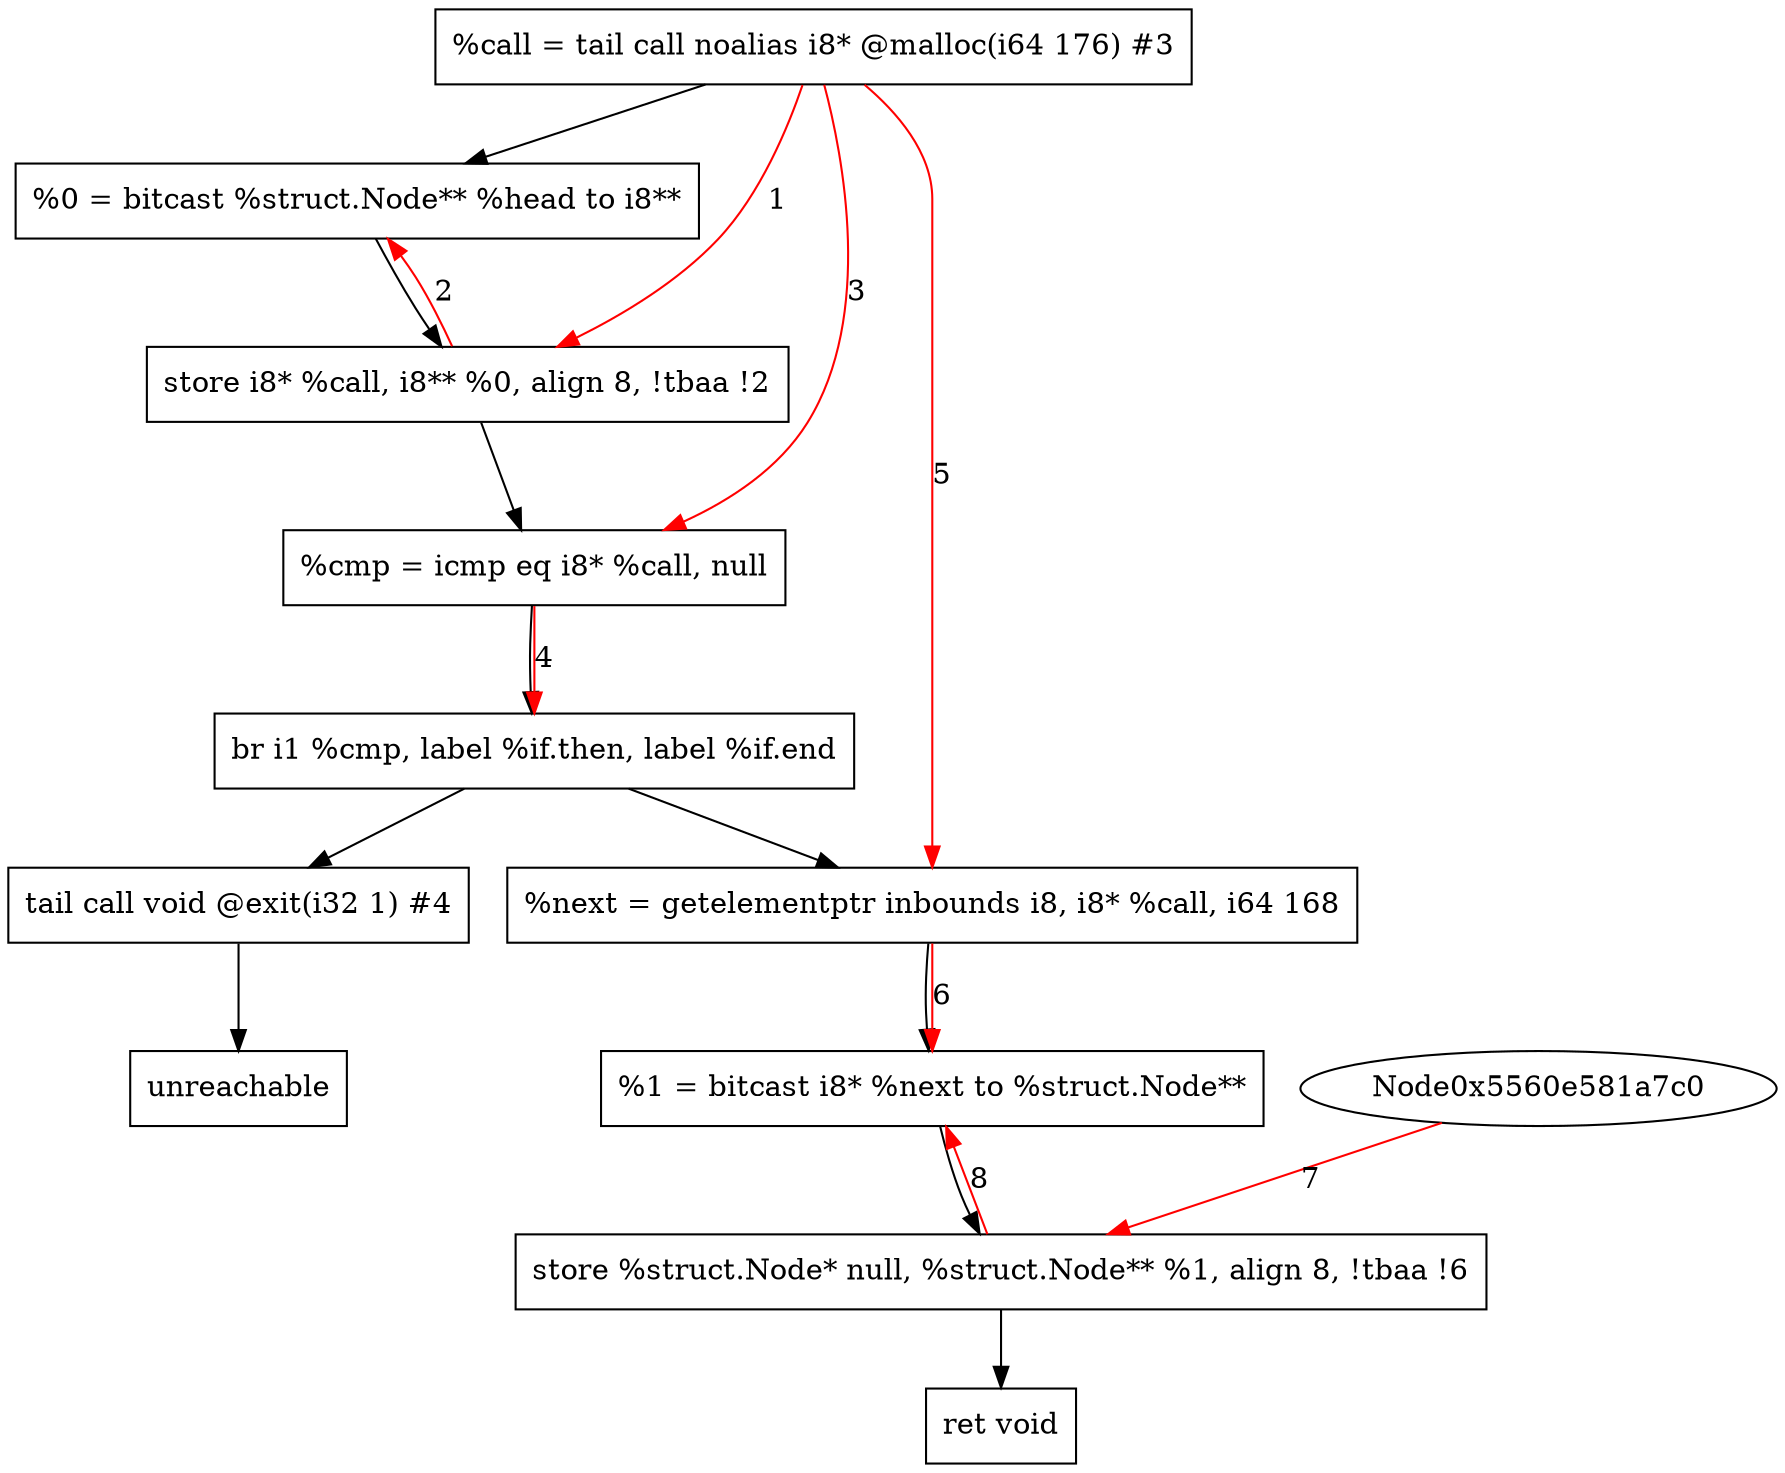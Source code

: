 digraph "CDFG for'func' function" {
	Node0x5560e581a6a0[shape=record, label="  %call = tail call noalias i8* @malloc(i64 176) #3"]
	Node0x5560e581a778[shape=record, label="  %0 = bitcast %struct.Node** %head to i8**"]
	Node0x5560e581a810[shape=record, label="  store i8* %call, i8** %0, align 8, !tbaa !2"]
	Node0x5560e581bb70[shape=record, label="  %cmp = icmp eq i8* %call, null"]
	Node0x5560e57af228[shape=record, label="  br i1 %cmp, label %if.then, label %if.end"]
	Node0x5560e581be40[shape=record, label="  tail call void @exit(i32 1) #4"]
	Node0x5560e581bf00[shape=record, label="  unreachable"]
	Node0x5560e581bfa0[shape=record, label="  %next = getelementptr inbounds i8, i8* %call, i64 168"]
	Node0x5560e581bd28[shape=record, label="  %1 = bitcast i8* %next to %struct.Node**"]
	Node0x5560e581c040[shape=record, label="  store %struct.Node* null, %struct.Node** %1, align 8, !tbaa !6"]
	Node0x5560e581c130[shape=record, label="  ret void"]
	Node0x5560e581a6a0 -> Node0x5560e581a778
	Node0x5560e581a778 -> Node0x5560e581a810
	Node0x5560e581a810 -> Node0x5560e581bb70
	Node0x5560e581bb70 -> Node0x5560e57af228
	Node0x5560e57af228 -> Node0x5560e581be40
	Node0x5560e57af228 -> Node0x5560e581bfa0
	Node0x5560e581be40 -> Node0x5560e581bf00
	Node0x5560e581bfa0 -> Node0x5560e581bd28
	Node0x5560e581bd28 -> Node0x5560e581c040
	Node0x5560e581c040 -> Node0x5560e581c130
edge [color=red]
	Node0x5560e581a6a0 -> Node0x5560e581a810[label="1"]
	Node0x5560e581a810 -> Node0x5560e581a778[label="2"]
	Node0x5560e581a6a0 -> Node0x5560e581bb70[label="3"]
	Node0x5560e581bb70 -> Node0x5560e57af228[label="4"]
	Node0x5560e581a6a0 -> Node0x5560e581bfa0[label="5"]
	Node0x5560e581bfa0 -> Node0x5560e581bd28[label="6"]
	Node0x5560e581a7c0 -> Node0x5560e581c040[label="7"]
	Node0x5560e581c040 -> Node0x5560e581bd28[label="8"]
}
